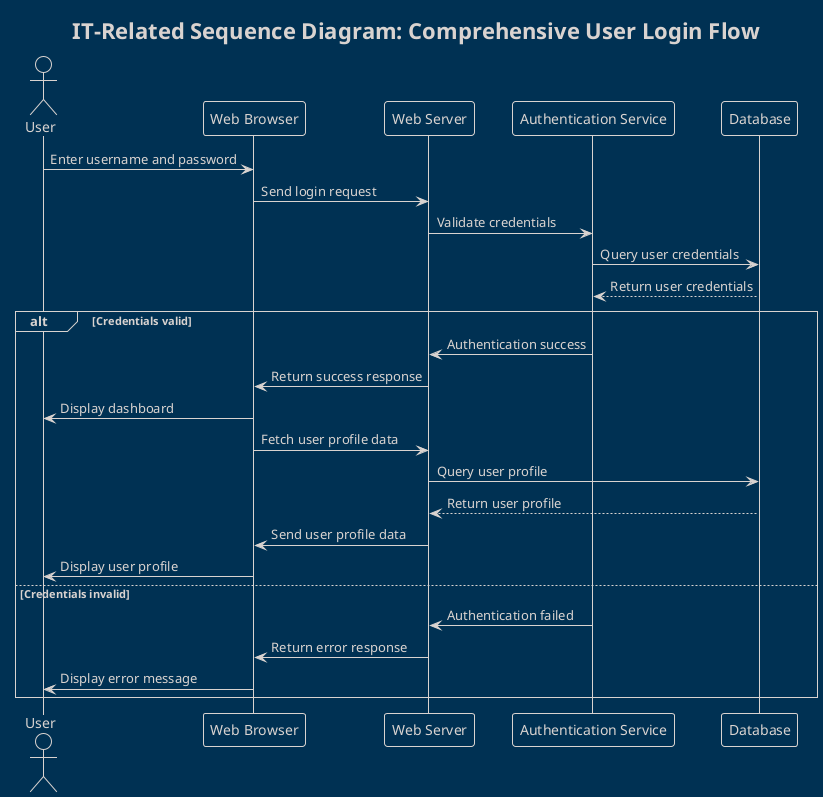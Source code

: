 @startuml
!theme blueprint

title IT-Related Sequence Diagram: Comprehensive User Login Flow

actor User
participant "Web Browser" as Browser
participant "Web Server" as Server
participant "Authentication Service" as AuthService
participant "Database" as DB

User -> Browser : Enter username and password
Browser -> Server : Send login request
Server -> AuthService : Validate credentials
AuthService -> DB : Query user credentials
DB --> AuthService : Return user credentials
alt Credentials valid
    AuthService -> Server : Authentication success
    Server -> Browser : Return success response
    Browser -> User : Display dashboard
    Browser -> Server : Fetch user profile data
    Server -> DB : Query user profile
    DB --> Server : Return user profile
    Server -> Browser : Send user profile data
    Browser -> User : Display user profile
else Credentials invalid
    AuthService -> Server : Authentication failed
    Server -> Browser : Return error response
    Browser -> User : Display error message
end

@enduml
